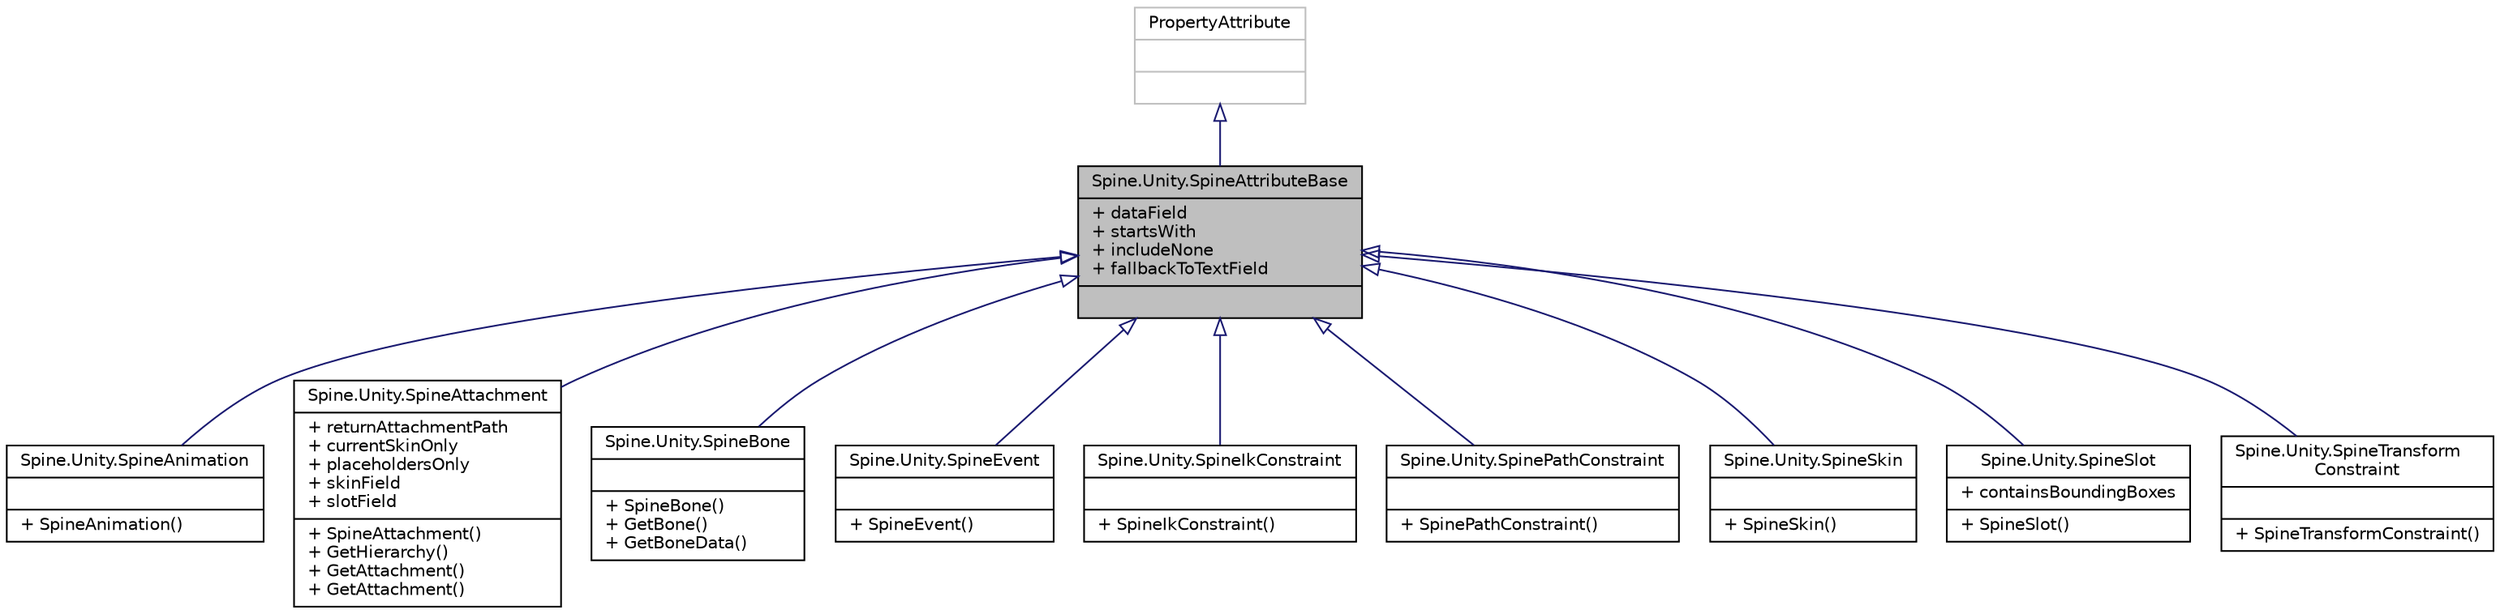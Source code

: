 digraph "Spine.Unity.SpineAttributeBase"
{
 // LATEX_PDF_SIZE
  edge [fontname="Helvetica",fontsize="10",labelfontname="Helvetica",labelfontsize="10"];
  node [fontname="Helvetica",fontsize="10",shape=record];
  Node1 [label="{Spine.Unity.SpineAttributeBase\n|+ dataField\l+ startsWith\l+ includeNone\l+ fallbackToTextField\l|}",height=0.2,width=0.4,color="black", fillcolor="grey75", style="filled", fontcolor="black",tooltip=" "];
  Node2 -> Node1 [dir="back",color="midnightblue",fontsize="10",style="solid",arrowtail="onormal",fontname="Helvetica"];
  Node2 [label="{PropertyAttribute\n||}",height=0.2,width=0.4,color="grey75", fillcolor="white", style="filled",tooltip=" "];
  Node1 -> Node3 [dir="back",color="midnightblue",fontsize="10",style="solid",arrowtail="onormal",fontname="Helvetica"];
  Node3 [label="{Spine.Unity.SpineAnimation\n||+ SpineAnimation()\l}",height=0.2,width=0.4,color="black", fillcolor="white", style="filled",URL="$class_spine_1_1_unity_1_1_spine_animation.html",tooltip=" "];
  Node1 -> Node4 [dir="back",color="midnightblue",fontsize="10",style="solid",arrowtail="onormal",fontname="Helvetica"];
  Node4 [label="{Spine.Unity.SpineAttachment\n|+ returnAttachmentPath\l+ currentSkinOnly\l+ placeholdersOnly\l+ skinField\l+ slotField\l|+ SpineAttachment()\l+ GetHierarchy()\l+ GetAttachment()\l+ GetAttachment()\l}",height=0.2,width=0.4,color="black", fillcolor="white", style="filled",URL="$class_spine_1_1_unity_1_1_spine_attachment.html",tooltip=" "];
  Node1 -> Node5 [dir="back",color="midnightblue",fontsize="10",style="solid",arrowtail="onormal",fontname="Helvetica"];
  Node5 [label="{Spine.Unity.SpineBone\n||+ SpineBone()\l+ GetBone()\l+ GetBoneData()\l}",height=0.2,width=0.4,color="black", fillcolor="white", style="filled",URL="$class_spine_1_1_unity_1_1_spine_bone.html",tooltip=" "];
  Node1 -> Node6 [dir="back",color="midnightblue",fontsize="10",style="solid",arrowtail="onormal",fontname="Helvetica"];
  Node6 [label="{Spine.Unity.SpineEvent\n||+ SpineEvent()\l}",height=0.2,width=0.4,color="black", fillcolor="white", style="filled",URL="$class_spine_1_1_unity_1_1_spine_event.html",tooltip=" "];
  Node1 -> Node7 [dir="back",color="midnightblue",fontsize="10",style="solid",arrowtail="onormal",fontname="Helvetica"];
  Node7 [label="{Spine.Unity.SpineIkConstraint\n||+ SpineIkConstraint()\l}",height=0.2,width=0.4,color="black", fillcolor="white", style="filled",URL="$class_spine_1_1_unity_1_1_spine_ik_constraint.html",tooltip=" "];
  Node1 -> Node8 [dir="back",color="midnightblue",fontsize="10",style="solid",arrowtail="onormal",fontname="Helvetica"];
  Node8 [label="{Spine.Unity.SpinePathConstraint\n||+ SpinePathConstraint()\l}",height=0.2,width=0.4,color="black", fillcolor="white", style="filled",URL="$class_spine_1_1_unity_1_1_spine_path_constraint.html",tooltip=" "];
  Node1 -> Node9 [dir="back",color="midnightblue",fontsize="10",style="solid",arrowtail="onormal",fontname="Helvetica"];
  Node9 [label="{Spine.Unity.SpineSkin\n||+ SpineSkin()\l}",height=0.2,width=0.4,color="black", fillcolor="white", style="filled",URL="$class_spine_1_1_unity_1_1_spine_skin.html",tooltip=" "];
  Node1 -> Node10 [dir="back",color="midnightblue",fontsize="10",style="solid",arrowtail="onormal",fontname="Helvetica"];
  Node10 [label="{Spine.Unity.SpineSlot\n|+ containsBoundingBoxes\l|+ SpineSlot()\l}",height=0.2,width=0.4,color="black", fillcolor="white", style="filled",URL="$class_spine_1_1_unity_1_1_spine_slot.html",tooltip=" "];
  Node1 -> Node11 [dir="back",color="midnightblue",fontsize="10",style="solid",arrowtail="onormal",fontname="Helvetica"];
  Node11 [label="{Spine.Unity.SpineTransform\lConstraint\n||+ SpineTransformConstraint()\l}",height=0.2,width=0.4,color="black", fillcolor="white", style="filled",URL="$class_spine_1_1_unity_1_1_spine_transform_constraint.html",tooltip=" "];
}
